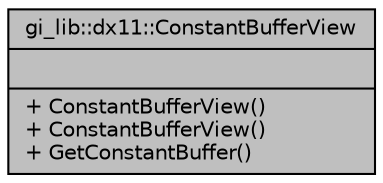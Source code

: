 digraph "gi_lib::dx11::ConstantBufferView"
{
  edge [fontname="Helvetica",fontsize="10",labelfontname="Helvetica",labelfontsize="10"];
  node [fontname="Helvetica",fontsize="10",shape=record];
  Node1 [label="{gi_lib::dx11::ConstantBufferView\n||+ ConstantBufferView()\l+ ConstantBufferView()\l+ GetConstantBuffer()\l}",height=0.2,width=0.4,color="black", fillcolor="grey75", style="filled", fontcolor="black"];
}
